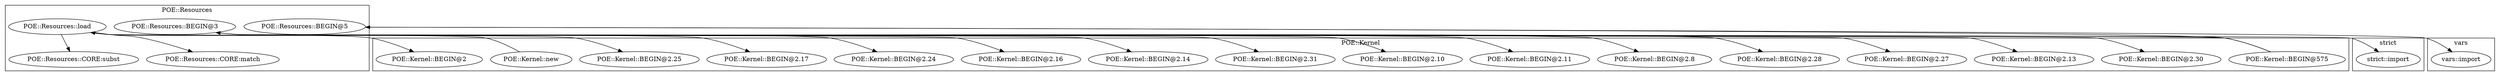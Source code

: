 digraph {
graph [overlap=false]
subgraph cluster_POE_Resources {
	label="POE::Resources";
	"POE::Resources::load";
	"POE::Resources::CORE:subst";
	"POE::Resources::CORE:match";
	"POE::Resources::BEGIN@3";
	"POE::Resources::BEGIN@5";
}
subgraph cluster_vars {
	label="vars";
	"vars::import";
}
subgraph cluster_strict {
	label="strict";
	"strict::import";
}
subgraph cluster_POE_Kernel {
	label="POE::Kernel";
	"POE::Kernel::BEGIN@575";
	"POE::Kernel::BEGIN@2.25";
	"POE::Kernel::new";
	"POE::Kernel::BEGIN@2";
	"POE::Kernel::BEGIN@2.30";
	"POE::Kernel::BEGIN@2.13";
	"POE::Kernel::BEGIN@2.27";
	"POE::Kernel::BEGIN@2.28";
	"POE::Kernel::BEGIN@2.8";
	"POE::Kernel::BEGIN@2.11";
	"POE::Kernel::BEGIN@2.10";
	"POE::Kernel::BEGIN@2.31";
	"POE::Kernel::BEGIN@2.14";
	"POE::Kernel::BEGIN@2.16";
	"POE::Kernel::BEGIN@2.24";
	"POE::Kernel::BEGIN@2.17";
}
"POE::Kernel::BEGIN@575" -> "POE::Resources::BEGIN@5";
"POE::Resources::BEGIN@3" -> "strict::import";
"POE::Resources::load" -> "POE::Kernel::BEGIN@2.25";
"POE::Resources::load" -> "POE::Kernel::BEGIN@2.14";
"POE::Resources::load" -> "POE::Kernel::BEGIN@2.31";
"POE::Resources::load" -> "POE::Kernel::BEGIN@2.11";
"POE::Resources::load" -> "POE::Kernel::BEGIN@2.8";
"POE::Resources::load" -> "POE::Kernel::BEGIN@2";
"POE::Resources::load" -> "POE::Kernel::BEGIN@2.30";
"POE::Resources::load" -> "POE::Kernel::BEGIN@2.24";
"POE::Resources::load" -> "POE::Kernel::BEGIN@2.16";
"POE::Resources::load" -> "POE::Kernel::BEGIN@2.27";
"POE::Resources::load" -> "POE::Resources::CORE:subst";
"POE::Kernel::BEGIN@575" -> "POE::Resources::BEGIN@3";
"POE::Resources::load" -> "POE::Kernel::BEGIN@2.10";
"POE::Resources::BEGIN@5" -> "vars::import";
"POE::Resources::load" -> "POE::Kernel::BEGIN@2.13";
"POE::Resources::load" -> "POE::Kernel::BEGIN@2.17";
"POE::Kernel::new" -> "POE::Resources::load";
"POE::Resources::load" -> "POE::Kernel::BEGIN@2.28";
"POE::Resources::load" -> "POE::Resources::CORE:match";
}
